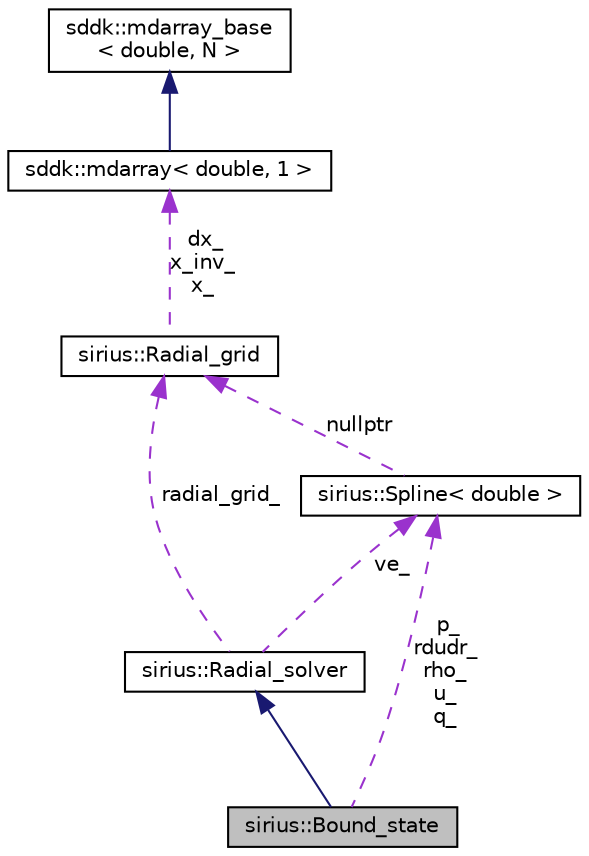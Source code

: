 digraph "sirius::Bound_state"
{
 // INTERACTIVE_SVG=YES
  edge [fontname="Helvetica",fontsize="10",labelfontname="Helvetica",labelfontsize="10"];
  node [fontname="Helvetica",fontsize="10",shape=record];
  Node1 [label="sirius::Bound_state",height=0.2,width=0.4,color="black", fillcolor="grey75", style="filled", fontcolor="black"];
  Node2 -> Node1 [dir="back",color="midnightblue",fontsize="10",style="solid",fontname="Helvetica"];
  Node2 [label="sirius::Radial_solver",height=0.2,width=0.4,color="black", fillcolor="white", style="filled",URL="$classsirius_1_1_radial__solver.html",tooltip="Finds a solution to radial Schrodinger, Koelling-Harmon or Dirac equation. "];
  Node3 -> Node2 [dir="back",color="darkorchid3",fontsize="10",style="dashed",label=" ve_" ,fontname="Helvetica"];
  Node3 [label="sirius::Spline\< double \>",height=0.2,width=0.4,color="black", fillcolor="white", style="filled",URL="$classsirius_1_1_spline.html"];
  Node4 -> Node3 [dir="back",color="darkorchid3",fontsize="10",style="dashed",label=" nullptr" ,fontname="Helvetica"];
  Node4 [label="sirius::Radial_grid",height=0.2,width=0.4,color="black", fillcolor="white", style="filled",URL="$classsirius_1_1_radial__grid.html",tooltip="Radial grid for a muffin-tin or an isolated atom. "];
  Node5 -> Node4 [dir="back",color="darkorchid3",fontsize="10",style="dashed",label=" dx_\nx_inv_\nx_" ,fontname="Helvetica"];
  Node5 [label="sddk::mdarray\< double, 1 \>",height=0.2,width=0.4,color="black", fillcolor="white", style="filled",URL="$classsddk_1_1mdarray.html"];
  Node6 -> Node5 [dir="back",color="midnightblue",fontsize="10",style="solid",fontname="Helvetica"];
  Node6 [label="sddk::mdarray_base\l\< double, N \>",height=0.2,width=0.4,color="black", fillcolor="white", style="filled",URL="$classsddk_1_1mdarray__base.html"];
  Node4 -> Node2 [dir="back",color="darkorchid3",fontsize="10",style="dashed",label=" radial_grid_" ,fontname="Helvetica"];
  Node3 -> Node1 [dir="back",color="darkorchid3",fontsize="10",style="dashed",label=" p_\nrdudr_\nrho_\nu_\nq_" ,fontname="Helvetica"];
}
